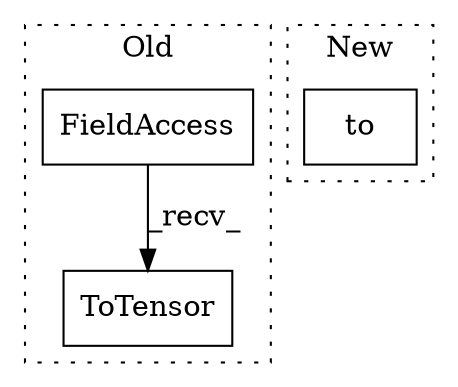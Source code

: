 digraph G {
subgraph cluster0 {
1 [label="ToTensor" a="32" s="3971" l="10" shape="box"];
3 [label="FieldAccess" a="22" s="3948" l="11" shape="box"];
label = "Old";
style="dotted";
}
subgraph cluster1 {
2 [label="to" a="32" s="4981,4990" l="3,1" shape="box"];
label = "New";
style="dotted";
}
3 -> 1 [label="_recv_"];
}